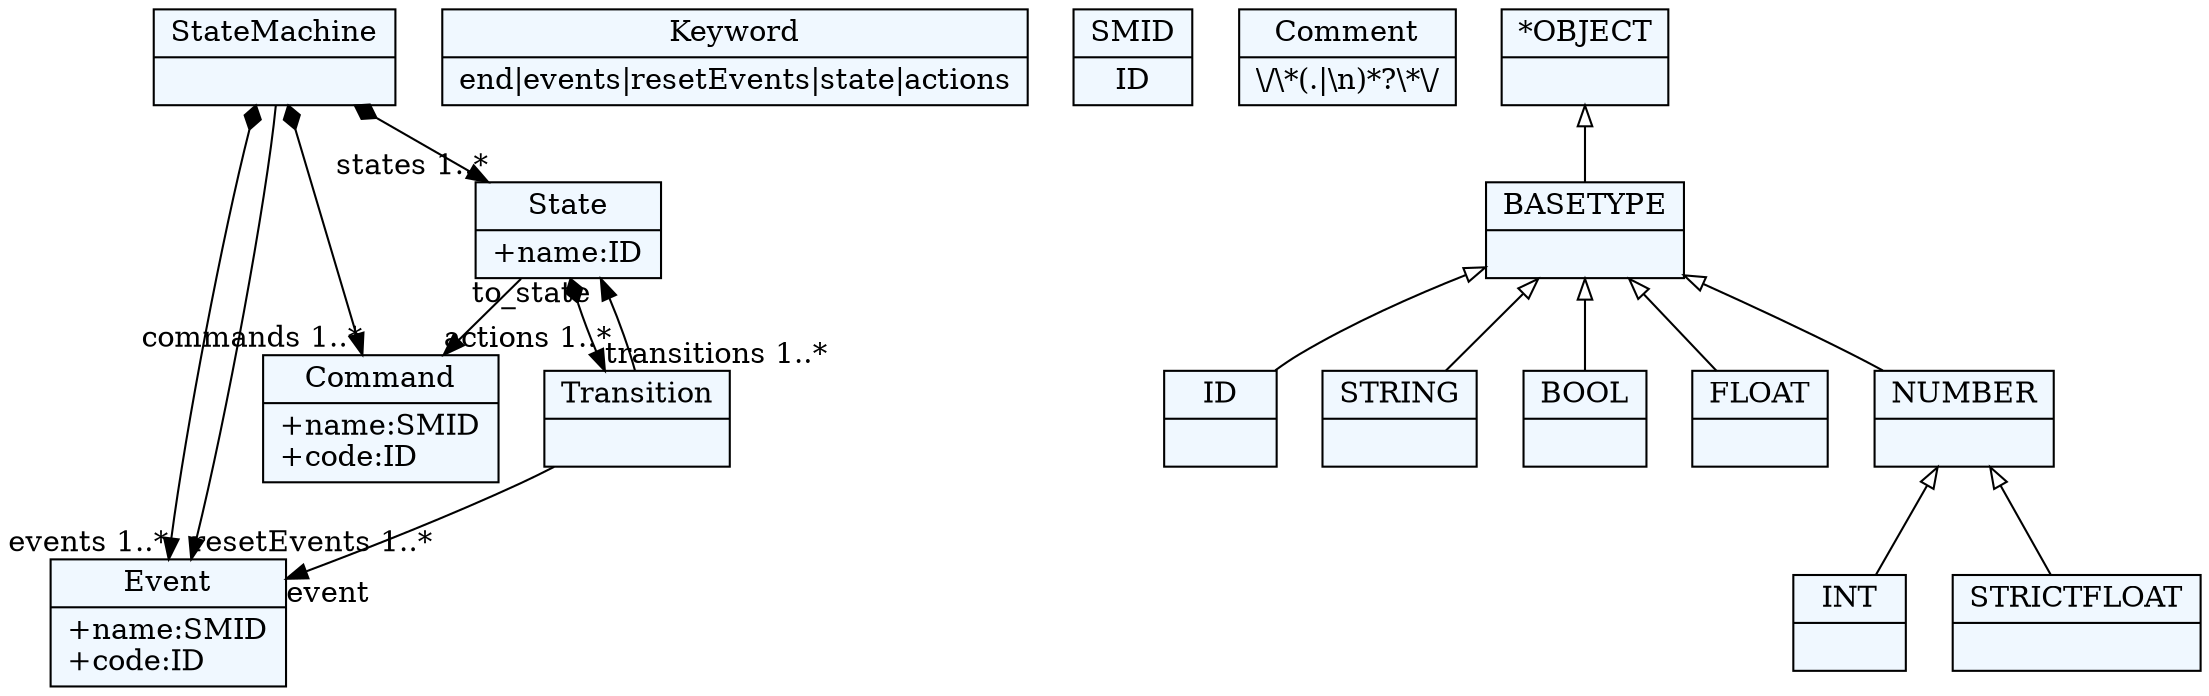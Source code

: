 
    digraph xtext {
    fontname = "Bitstream Vera Sans"
    fontsize = 8
    node[
        shape=record,
        style=filled,
        fillcolor=aliceblue
    ]
    nodesep = 0.3
    edge[dir=black,arrowtail=empty]


35131864 -> 35126328[arrowtail=diamond, dir=both, headlabel="events 1..*"]
35131864 -> 35126328[headlabel="resetEvents 1..*"]
35131864 -> 35033912[arrowtail=diamond, dir=both, headlabel="commands 1..*"]
35131864 -> 35615480[arrowtail=diamond, dir=both, headlabel="states 1..*"]
35131864[ label="{StateMachine|}"]

35204600[ label="{Keyword|end\|events\|resetEvents\|state\|actions}"]

35126328[ label="{Event|+name:SMID\l+code:ID\l}"]

35033912[ label="{Command|+name:SMID\l+code:ID\l}"]

35615480 -> 35033912[headlabel="actions 1..*"]
35615480 -> 35189112[arrowtail=diamond, dir=both, headlabel="transitions 1..*"]
35615480[ label="{State|+name:ID\l}"]

35189112 -> 35126328[headlabel="event "]
35189112 -> 35615480[headlabel="to_state "]
35189112[ label="{Transition|}"]

35194056[ label="{SMID| ID}"]

35199592[ label="{Comment|\\/\\*(.\|\\n)*\?\\*\\/}"]

35180872[ label="{ID|}"]

34418536[ label="{STRING|}"]

34621976[ label="{BOOL|}"]

35233608[ label="{INT|}"]

35592264[ label="{FLOAT|}"]

35586248[ label="{STRICTFLOAT|}"]

35271256[ label="{NUMBER|}"]
35271256 -> 35586248 [dir=back]
35271256 -> 35233608 [dir=back]

35276792[ label="{BASETYPE|}"]
35276792 -> 35271256 [dir=back]
35276792 -> 35592264 [dir=back]
35276792 -> 34621976 [dir=back]
35276792 -> 35180872 [dir=back]
35276792 -> 34418536 [dir=back]

35605304[ label="{*OBJECT|}"]
35605304 -> 35276792 [dir=back]


}
